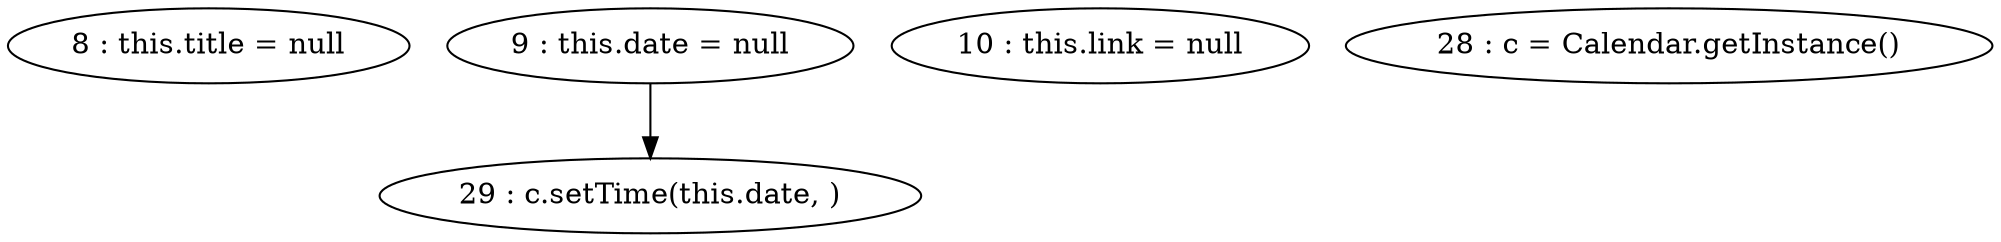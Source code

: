 digraph G {
"8 : this.title = null"
"9 : this.date = null"
"9 : this.date = null" -> "29 : c.setTime(this.date, )"
"10 : this.link = null"
"28 : c = Calendar.getInstance()"
"29 : c.setTime(this.date, )"
}